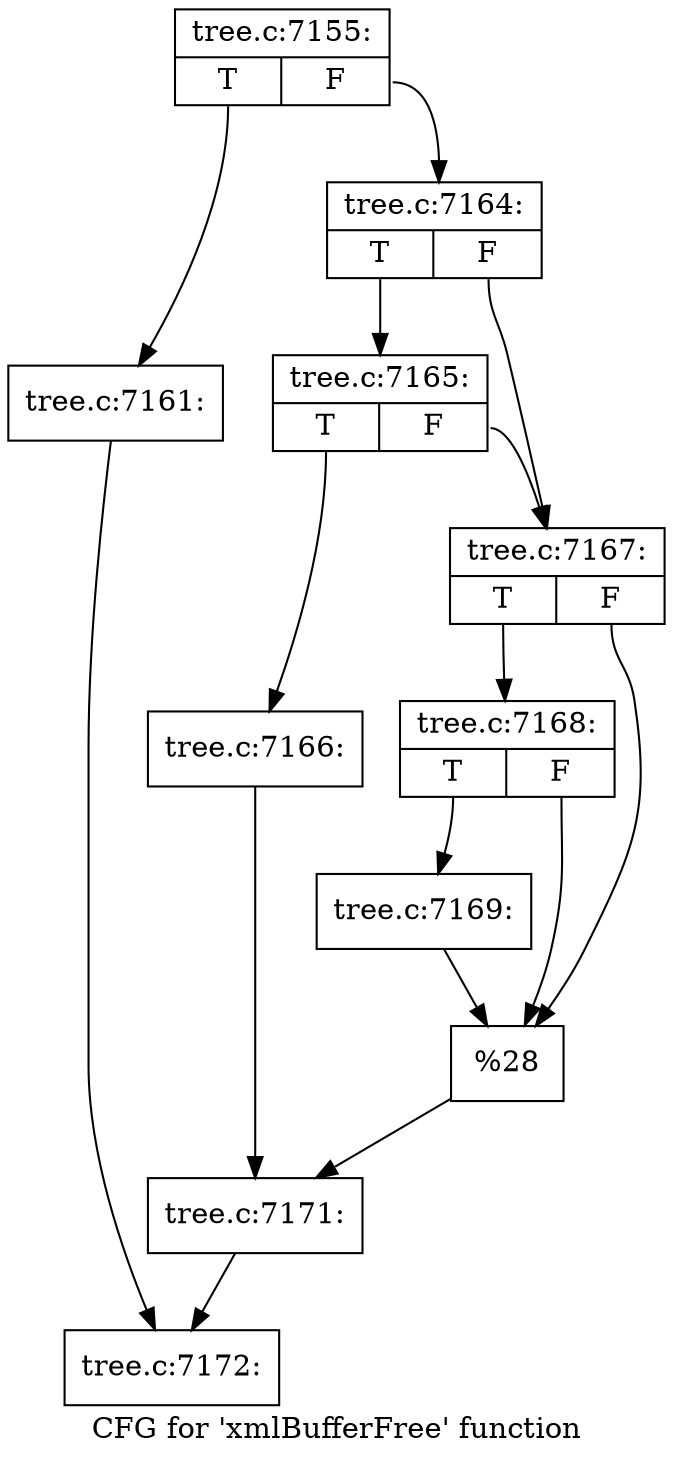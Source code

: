 digraph "CFG for 'xmlBufferFree' function" {
	label="CFG for 'xmlBufferFree' function";

	Node0x4676b00 [shape=record,label="{tree.c:7155:|{<s0>T|<s1>F}}"];
	Node0x4676b00:s0 -> Node0x4676940;
	Node0x4676b00:s1 -> Node0x4676990;
	Node0x4676940 [shape=record,label="{tree.c:7161:}"];
	Node0x4676940 -> Node0x4676e30;
	Node0x4676990 [shape=record,label="{tree.c:7164:|{<s0>T|<s1>F}}"];
	Node0x4676990:s0 -> Node0x4674d20;
	Node0x4676990:s1 -> Node0x4674cd0;
	Node0x4674d20 [shape=record,label="{tree.c:7165:|{<s0>T|<s1>F}}"];
	Node0x4674d20:s0 -> Node0x4674c30;
	Node0x4674d20:s1 -> Node0x4674cd0;
	Node0x4674c30 [shape=record,label="{tree.c:7166:}"];
	Node0x4674c30 -> Node0x4674c80;
	Node0x4674cd0 [shape=record,label="{tree.c:7167:|{<s0>T|<s1>F}}"];
	Node0x4674cd0:s0 -> Node0x4678290;
	Node0x4674cd0:s1 -> Node0x4678240;
	Node0x4678290 [shape=record,label="{tree.c:7168:|{<s0>T|<s1>F}}"];
	Node0x4678290:s0 -> Node0x46781f0;
	Node0x4678290:s1 -> Node0x4678240;
	Node0x46781f0 [shape=record,label="{tree.c:7169:}"];
	Node0x46781f0 -> Node0x4678240;
	Node0x4678240 [shape=record,label="{%28}"];
	Node0x4678240 -> Node0x4674c80;
	Node0x4674c80 [shape=record,label="{tree.c:7171:}"];
	Node0x4674c80 -> Node0x4676e30;
	Node0x4676e30 [shape=record,label="{tree.c:7172:}"];
}
